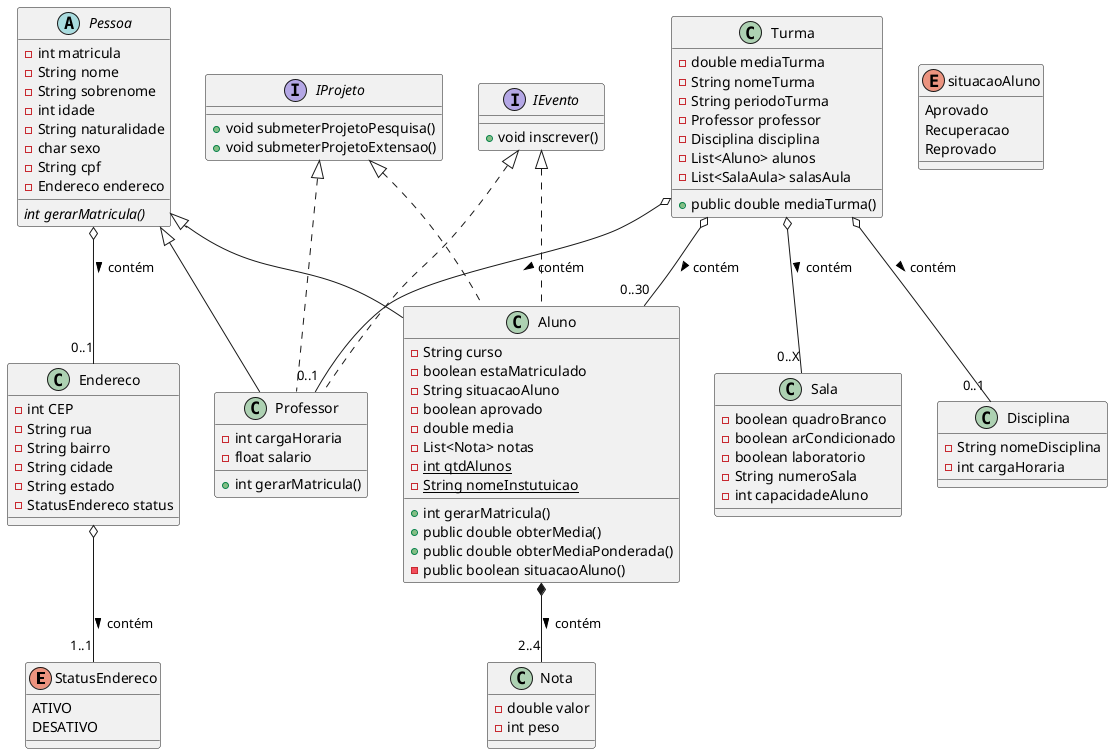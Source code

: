 @startuml Academico

enum StatusEndereco{
   ATIVO
   DESATIVO
}
Class Endereco{
  - int CEP
  - String rua
  - String bairro
  - String cidade
  - String estado
  - StatusEndereco status

}
abstract class Pessoa {
  - int matricula
  - String nome
  - String sobrenome
  - int idade
  - String naturalidade
  - char sexo
  - String cpf
  - Endereco endereco
   {abstract} int gerarMatricula()
}
Class Nota{
  - double valor
  - int peso
}

Class Aluno{
  - String curso
  - boolean estaMatriculado
  - String situacaoAluno
  - boolean aprovado
  - double media
  - List<Nota> notas
  - {static} int qtdAlunos
  - {static} String nomeInstutuicao
  + int gerarMatricula()
  + public double obterMedia()
  + public double obterMediaPonderada()
  - public boolean situacaoAluno()


}

Class Professor{
  + int gerarMatricula()
  - int cargaHoraria
  - float salario
}

Class Disciplina{
  - String nomeDisciplina
  - int cargaHoraria

}
Class Sala{
  - boolean quadroBranco
  - boolean arCondicionado
  - boolean laboratorio
  - String numeroSala
  - int capacidadeAluno
}
Class Turma{
  - double mediaTurma
  - String nomeTurma
  - String periodoTurma
  - Professor professor
  - Disciplina disciplina
  - List<Aluno> alunos
  - List<SalaAula> salasAula
  + public double mediaTurma()
}
Interface IProjeto {
  + void submeterProjetoPesquisa()
  + void submeterProjetoExtensao()
}
Interface IEvento{
  + void inscrever()
}

enum situacaoAluno {
   Aprovado
   Recuperacao
   Reprovado
}

Pessoa <|--Aluno
Pessoa <|--Professor
Pessoa o--"0..1" Endereco: contém >
Aluno *--"2..4"Nota: contém >
Turma o--"0..1" Professor: contém >
Turma o--"0..1" Disciplina: contém >
Turma o--"0..30" Aluno: contém >
Turma o--"0..X" Sala: contém >

IProjeto <|..Aluno
IProjeto <|.. Professor
IEvento <|..Professor
IEvento <|.. Aluno

Endereco o--"1..1" StatusEndereco: contém >
@enduml
